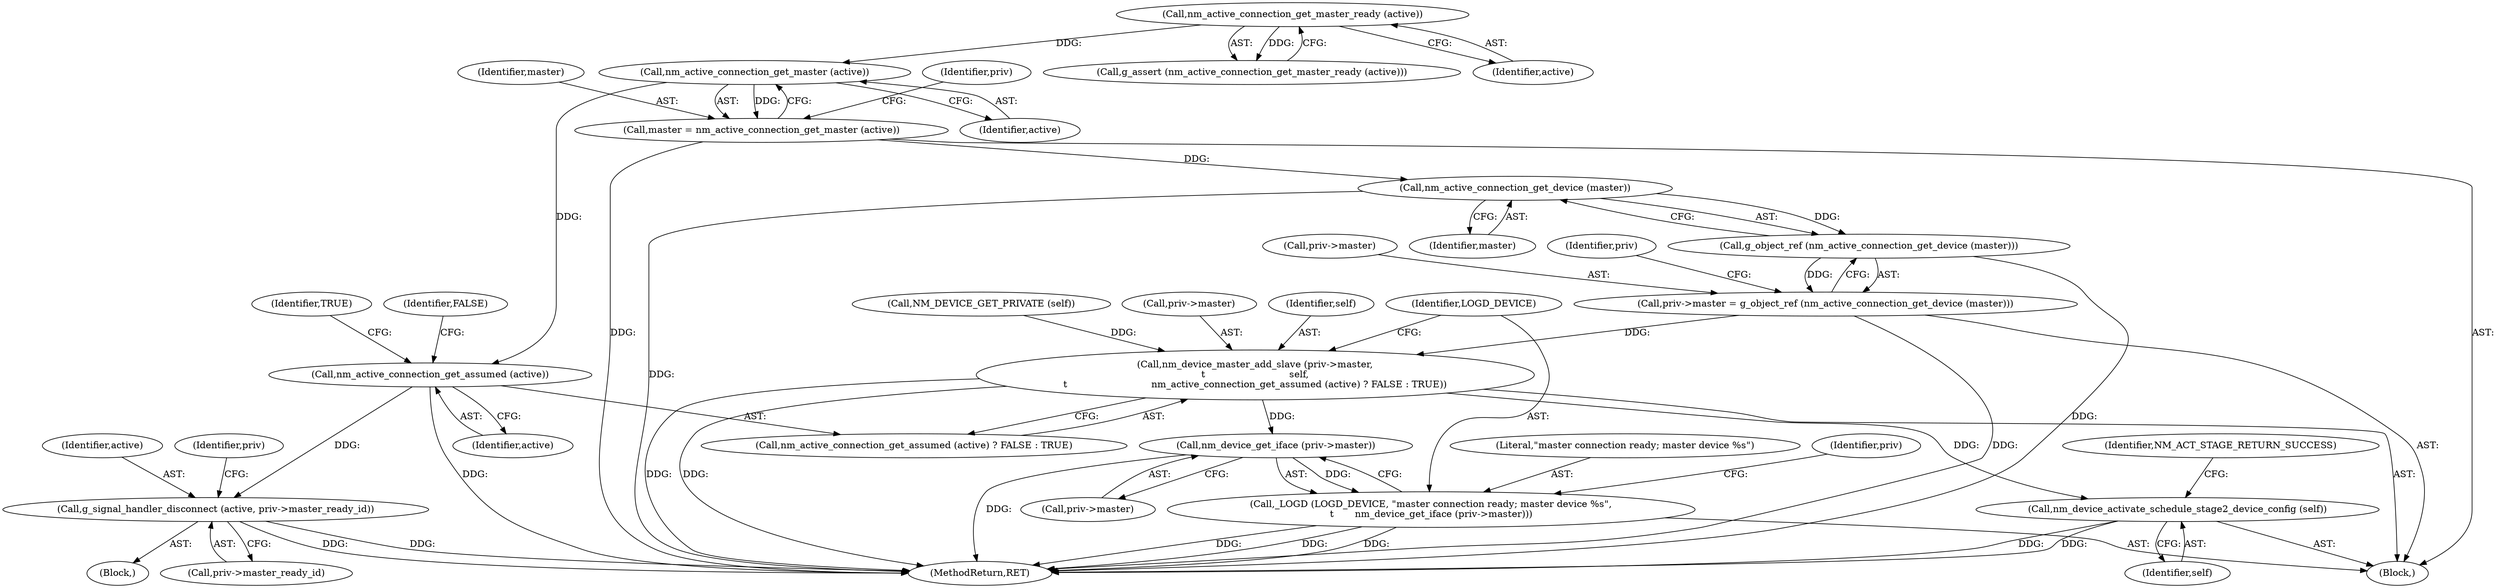 digraph "0_NetworkManager_d5fc88e573fa58b93034b04d35a2454f5d28cad9@API" {
"1003551" [label="(Call,nm_active_connection_get_master (active))"];
"1003547" [label="(Call,nm_active_connection_get_master_ready (active))"];
"1003549" [label="(Call,master = nm_active_connection_get_master (active))"];
"1003558" [label="(Call,nm_active_connection_get_device (master))"];
"1003557" [label="(Call,g_object_ref (nm_active_connection_get_device (master)))"];
"1003553" [label="(Call,priv->master = g_object_ref (nm_active_connection_get_device (master)))"];
"1003560" [label="(Call,nm_device_master_add_slave (priv->master,\n\t                            self,\n\t                            nm_active_connection_get_assumed (active) ? FALSE : TRUE))"];
"1003573" [label="(Call,nm_device_get_iface (priv->master))"];
"1003570" [label="(Call,_LOGD (LOGD_DEVICE, \"master connection ready; master device %s\",\n\t       nm_device_get_iface (priv->master)))"];
"1003592" [label="(Call,nm_device_activate_schedule_stage2_device_config (self))"];
"1003566" [label="(Call,nm_active_connection_get_assumed (active))"];
"1003582" [label="(Call,g_signal_handler_disconnect (active, priv->master_ready_id))"];
"1003546" [label="(Call,g_assert (nm_active_connection_get_master_ready (active)))"];
"1003557" [label="(Call,g_object_ref (nm_active_connection_get_device (master)))"];
"1003558" [label="(Call,nm_active_connection_get_device (master))"];
"1003559" [label="(Identifier,master)"];
"1003593" [label="(Identifier,self)"];
"1003566" [label="(Call,nm_active_connection_get_assumed (active))"];
"1003548" [label="(Identifier,active)"];
"1003550" [label="(Identifier,master)"];
"1003571" [label="(Identifier,LOGD_DEVICE)"];
"1003582" [label="(Call,g_signal_handler_disconnect (active, priv->master_ready_id))"];
"1003579" [label="(Identifier,priv)"];
"1003572" [label="(Literal,\"master connection ready; master device %s\")"];
"1003537" [label="(Call,NM_DEVICE_GET_PRIVATE (self))"];
"1003583" [label="(Identifier,active)"];
"1003552" [label="(Identifier,active)"];
"1003547" [label="(Call,nm_active_connection_get_master_ready (active))"];
"1003533" [label="(Block,)"];
"1003562" [label="(Identifier,priv)"];
"1003561" [label="(Call,priv->master)"];
"1003592" [label="(Call,nm_device_activate_schedule_stage2_device_config (self))"];
"1003569" [label="(Identifier,TRUE)"];
"1003560" [label="(Call,nm_device_master_add_slave (priv->master,\n\t                            self,\n\t                            nm_active_connection_get_assumed (active) ? FALSE : TRUE))"];
"1003551" [label="(Call,nm_active_connection_get_master (active))"];
"1003555" [label="(Identifier,priv)"];
"1003565" [label="(Call,nm_active_connection_get_assumed (active) ? FALSE : TRUE)"];
"1003564" [label="(Identifier,self)"];
"1003554" [label="(Call,priv->master)"];
"1003553" [label="(Call,priv->master = g_object_ref (nm_active_connection_get_device (master)))"];
"1003574" [label="(Call,priv->master)"];
"1003596" [label="(Identifier,NM_ACT_STAGE_RETURN_SUCCESS)"];
"1003570" [label="(Call,_LOGD (LOGD_DEVICE, \"master connection ready; master device %s\",\n\t       nm_device_get_iface (priv->master)))"];
"1003589" [label="(Identifier,priv)"];
"1003549" [label="(Call,master = nm_active_connection_get_master (active))"];
"1007368" [label="(MethodReturn,RET)"];
"1003581" [label="(Block,)"];
"1003573" [label="(Call,nm_device_get_iface (priv->master))"];
"1003567" [label="(Identifier,active)"];
"1003568" [label="(Identifier,FALSE)"];
"1003584" [label="(Call,priv->master_ready_id)"];
"1003551" -> "1003549"  [label="AST: "];
"1003551" -> "1003552"  [label="CFG: "];
"1003552" -> "1003551"  [label="AST: "];
"1003549" -> "1003551"  [label="CFG: "];
"1003551" -> "1003549"  [label="DDG: "];
"1003547" -> "1003551"  [label="DDG: "];
"1003551" -> "1003566"  [label="DDG: "];
"1003547" -> "1003546"  [label="AST: "];
"1003547" -> "1003548"  [label="CFG: "];
"1003548" -> "1003547"  [label="AST: "];
"1003546" -> "1003547"  [label="CFG: "];
"1003547" -> "1003546"  [label="DDG: "];
"1003549" -> "1003533"  [label="AST: "];
"1003550" -> "1003549"  [label="AST: "];
"1003555" -> "1003549"  [label="CFG: "];
"1003549" -> "1007368"  [label="DDG: "];
"1003549" -> "1003558"  [label="DDG: "];
"1003558" -> "1003557"  [label="AST: "];
"1003558" -> "1003559"  [label="CFG: "];
"1003559" -> "1003558"  [label="AST: "];
"1003557" -> "1003558"  [label="CFG: "];
"1003558" -> "1007368"  [label="DDG: "];
"1003558" -> "1003557"  [label="DDG: "];
"1003557" -> "1003553"  [label="AST: "];
"1003553" -> "1003557"  [label="CFG: "];
"1003557" -> "1007368"  [label="DDG: "];
"1003557" -> "1003553"  [label="DDG: "];
"1003553" -> "1003533"  [label="AST: "];
"1003554" -> "1003553"  [label="AST: "];
"1003562" -> "1003553"  [label="CFG: "];
"1003553" -> "1007368"  [label="DDG: "];
"1003553" -> "1003560"  [label="DDG: "];
"1003560" -> "1003533"  [label="AST: "];
"1003560" -> "1003565"  [label="CFG: "];
"1003561" -> "1003560"  [label="AST: "];
"1003564" -> "1003560"  [label="AST: "];
"1003565" -> "1003560"  [label="AST: "];
"1003571" -> "1003560"  [label="CFG: "];
"1003560" -> "1007368"  [label="DDG: "];
"1003560" -> "1007368"  [label="DDG: "];
"1003537" -> "1003560"  [label="DDG: "];
"1003560" -> "1003573"  [label="DDG: "];
"1003560" -> "1003592"  [label="DDG: "];
"1003573" -> "1003570"  [label="AST: "];
"1003573" -> "1003574"  [label="CFG: "];
"1003574" -> "1003573"  [label="AST: "];
"1003570" -> "1003573"  [label="CFG: "];
"1003573" -> "1007368"  [label="DDG: "];
"1003573" -> "1003570"  [label="DDG: "];
"1003570" -> "1003533"  [label="AST: "];
"1003571" -> "1003570"  [label="AST: "];
"1003572" -> "1003570"  [label="AST: "];
"1003579" -> "1003570"  [label="CFG: "];
"1003570" -> "1007368"  [label="DDG: "];
"1003570" -> "1007368"  [label="DDG: "];
"1003570" -> "1007368"  [label="DDG: "];
"1003592" -> "1003533"  [label="AST: "];
"1003592" -> "1003593"  [label="CFG: "];
"1003593" -> "1003592"  [label="AST: "];
"1003596" -> "1003592"  [label="CFG: "];
"1003592" -> "1007368"  [label="DDG: "];
"1003592" -> "1007368"  [label="DDG: "];
"1003566" -> "1003565"  [label="AST: "];
"1003566" -> "1003567"  [label="CFG: "];
"1003567" -> "1003566"  [label="AST: "];
"1003568" -> "1003566"  [label="CFG: "];
"1003569" -> "1003566"  [label="CFG: "];
"1003566" -> "1007368"  [label="DDG: "];
"1003566" -> "1003582"  [label="DDG: "];
"1003582" -> "1003581"  [label="AST: "];
"1003582" -> "1003584"  [label="CFG: "];
"1003583" -> "1003582"  [label="AST: "];
"1003584" -> "1003582"  [label="AST: "];
"1003589" -> "1003582"  [label="CFG: "];
"1003582" -> "1007368"  [label="DDG: "];
"1003582" -> "1007368"  [label="DDG: "];
}
